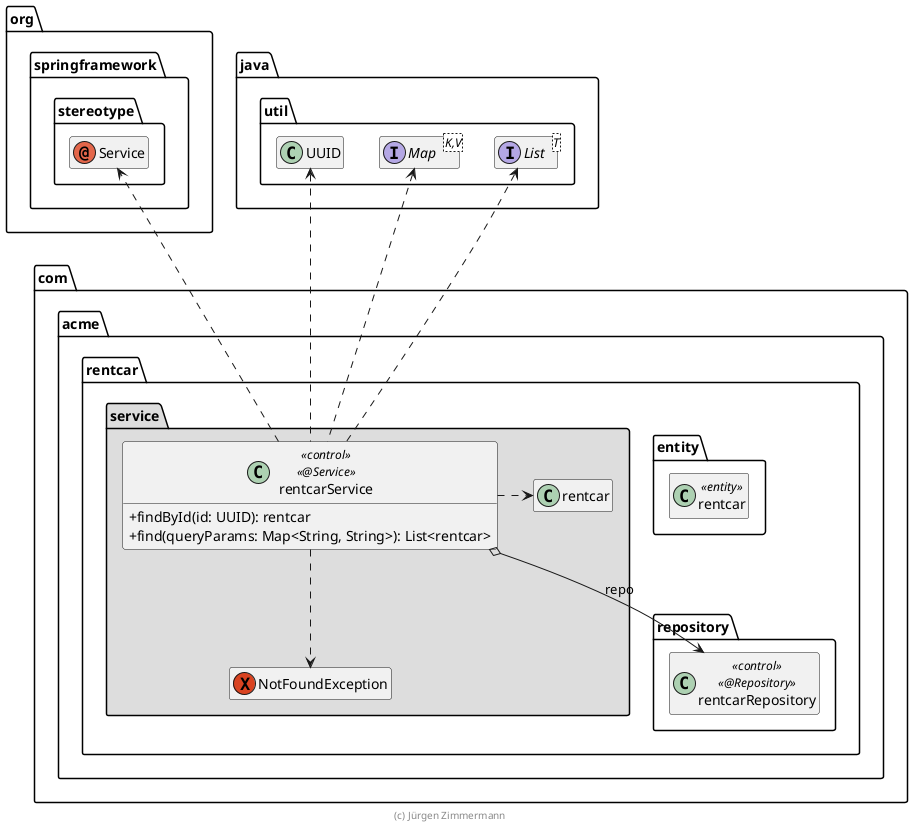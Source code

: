 ' Copyright (C) 2019 - present Juergen Zimmermann, Hochschule Karlsruhe
'
' This program is free software: you can redistribute it and/or modify
' it under the terms of the GNU General Public License as published by
' the Free Software Foundation, either version 3 of the License, or
' (at your option) any later version.
'
' This program is distributed in the hope that it will be useful,
' but WITHOUT ANY WARRANTY; without even the implied warranty of
' MERCHANTABILITY or FITNESS FOR A PARTICULAR PURPOSE.  See the
' GNU General Public License for more details.
'
' You should have received a copy of the GNU General Public License
' along with this program.  If not, see <https://www.gnu.org/licenses/>.
@startuml rentcarService

skinparam classAttributeIconSize 0

package org.springframework.stereotype {
    annotation Service
}

package java.util {
    interface List<T>
    interface Map<K,V>
    class UUID

    UUID .left[hidden].> Service
}

package com.acme.rentcar {
    package entity {
        class rentcar << entity >>

        rentcar .up[hidden].> List
    }

    package repository {
        class rentcarRepository << control >> << @Repository >>
    }

    package service #DDDDDD {
        ' TODO Gradle: "exception" wird erst AsciiDoctor_plugin 5.x unterstuetzt
        exception NotFoundException

        class rentcarService << control >> << @Service >> {
            + findById(id: UUID): rentcar
            + find(queryParams: Map<String, String>): List<rentcar>
        }

        rentcarService o--> rentcarRepository : repo

        rentcarService .right.> rentcar
        rentcarService ..> Service
        rentcarService .up.> UUID
        rentcarService .up> List
        rentcarService .up.> Map

        rentcarService ..> NotFoundException
    }
}

hide empty members

footer (c) Jürgen Zimmermann

@enduml
